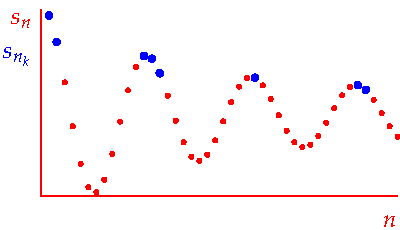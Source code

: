 settings.tex="pdflatex";

texpreamble("\usepackage{amsmath}
\usepackage{amsthm,amssymb}
\usepackage{mathpazo}
\usepackage[svgnames]{xcolor}
");
import graph;

size(200,115,IgnoreAspect);

dotfactor=5;

real f(real n){return 3.15+sin(n/2)+4*exp(-n/20)*cos(n/2);}

int Max=45;

dot((1,f(1)),red);
	
for(int j=2; j<=Max; ++j){
	real[] a=sequence(j,Max+20);
	real M=max(map(f,a));
	real m=min(map(f,a));
	dot((j,f(j)),red);
	}

//dotfactor=4;
int[] I={1,2,13,14,15,27,40,41};

for(int i : I){
dot((i,f(i)),blue+linewidth(3.8));
}
	
xaxis(0,Max,red);
yaxis(0,f(1)+0.2,red);
labelx("$n$",Max-1,S,red);
labely("$s_n$",f(1),W,red);
labely("$s_{n_k}$",0.8f(1),W,blue);

